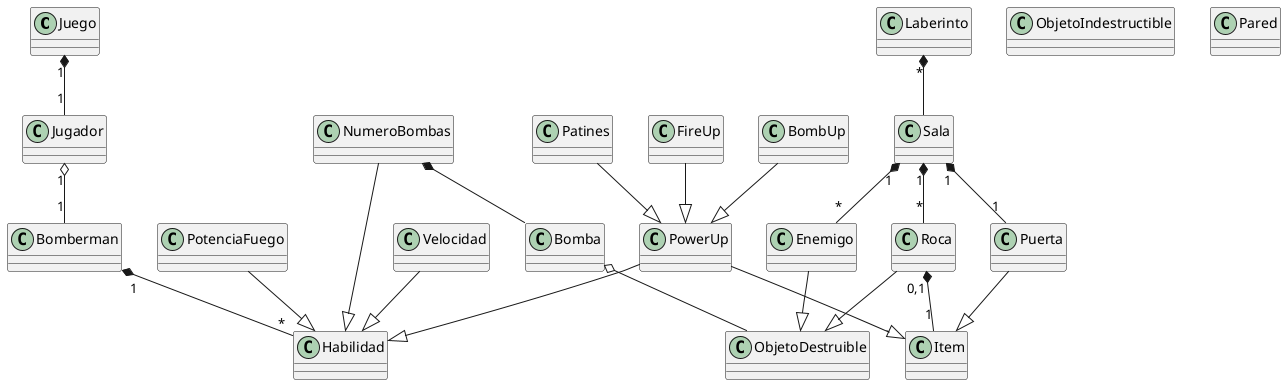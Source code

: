 @startuml Bomberman
class Juego
class Jugador

class Bomberman
class Enemigo
class PotenciaFuego
class Velocidad
class NumeroBombas
class ObjetoDestruible
class ObjetoIndestructible

class Laberinto
class Puerta
class Sala
class Pared
class Roca
class Item

class Bomba
class Patines
class PowerUp
class FireUp
class BombUp
class Habilidad

Juego "1" *-- "1" Jugador
Jugador "1" o-- "1" Bomberman
Bomberman "1" *-- "*" Habilidad 

BombUp --|> PowerUp
FireUp --|> PowerUp
Patines --|> PowerUp

PotenciaFuego --|> Habilidad
Velocidad --|> Habilidad
NumeroBombas --|> Habilidad

PowerUp --|> Habilidad
PowerUp --|> Item
Puerta --|> Item

NumeroBombas *-- Bomba

Laberinto "*" *-- Sala
Sala "1" *-- "1" Puerta
Sala "1" *-- "*" Roca
Sala "1" *-- "*" Enemigo
Roca "0,1" *-- "1" Item

Roca --|> ObjetoDestruible
Enemigo --|> ObjetoDestruible
Bomba o-- ObjetoDestruible



